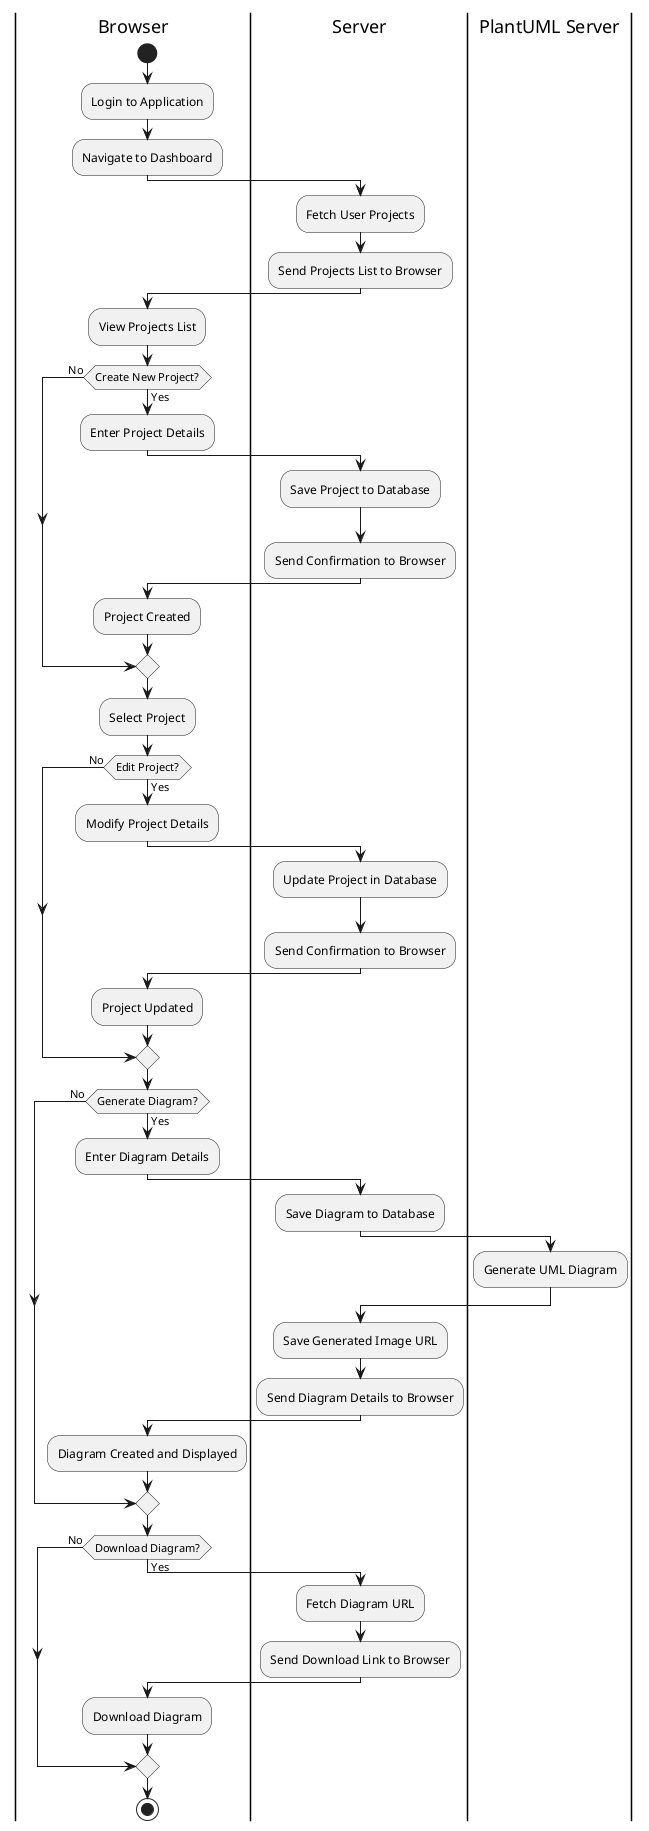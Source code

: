 @startuml
|Browser|
start
:Login to Application;
:Navigate to Dashboard;

|Server|
:Fetch User Projects;
:Send Projects List to Browser;

|Browser|
:View Projects List;
if (Create New Project?) then (Yes)
  :Enter Project Details;
  |Server|
  :Save Project to Database;
  :Send Confirmation to Browser;
  |Browser|
  :Project Created;
else (No)
endif

:Select Project;

if (Edit Project?) then (Yes)
  :Modify Project Details;
  |Server|
  :Update Project in Database;
  :Send Confirmation to Browser;
  |Browser|
  :Project Updated;
else (No)
endif

if (Generate Diagram?) then (Yes)
  :Enter Diagram Details;
  |Server|
  :Save Diagram to Database;
  |PlantUML Server|
  :Generate UML Diagram;
  |Server|
  :Save Generated Image URL;
  :Send Diagram Details to Browser;
  |Browser|
  :Diagram Created and Displayed;
else (No)
endif

if (Download Diagram?) then (Yes)
  |Server|
  :Fetch Diagram URL;
  :Send Download Link to Browser;
  |Browser|
  :Download Diagram;
else (No)
endif

stop
@enduml
